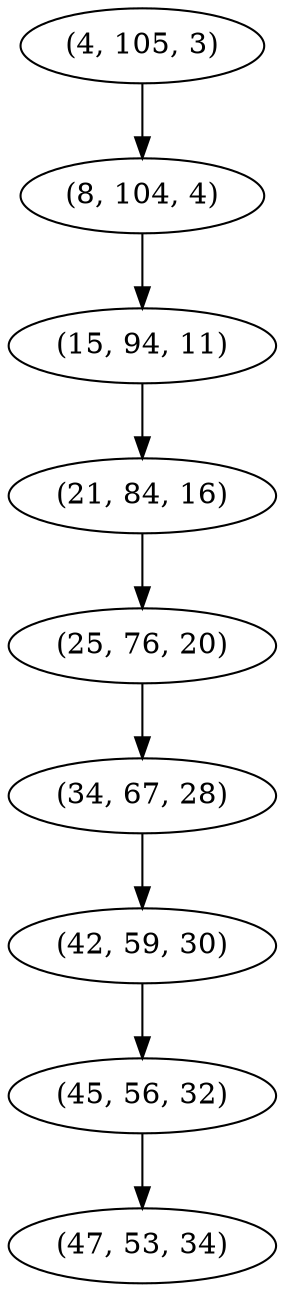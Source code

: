 digraph tree {
    "(4, 105, 3)";
    "(8, 104, 4)";
    "(15, 94, 11)";
    "(21, 84, 16)";
    "(25, 76, 20)";
    "(34, 67, 28)";
    "(42, 59, 30)";
    "(45, 56, 32)";
    "(47, 53, 34)";
    "(4, 105, 3)" -> "(8, 104, 4)";
    "(8, 104, 4)" -> "(15, 94, 11)";
    "(15, 94, 11)" -> "(21, 84, 16)";
    "(21, 84, 16)" -> "(25, 76, 20)";
    "(25, 76, 20)" -> "(34, 67, 28)";
    "(34, 67, 28)" -> "(42, 59, 30)";
    "(42, 59, 30)" -> "(45, 56, 32)";
    "(45, 56, 32)" -> "(47, 53, 34)";
}
